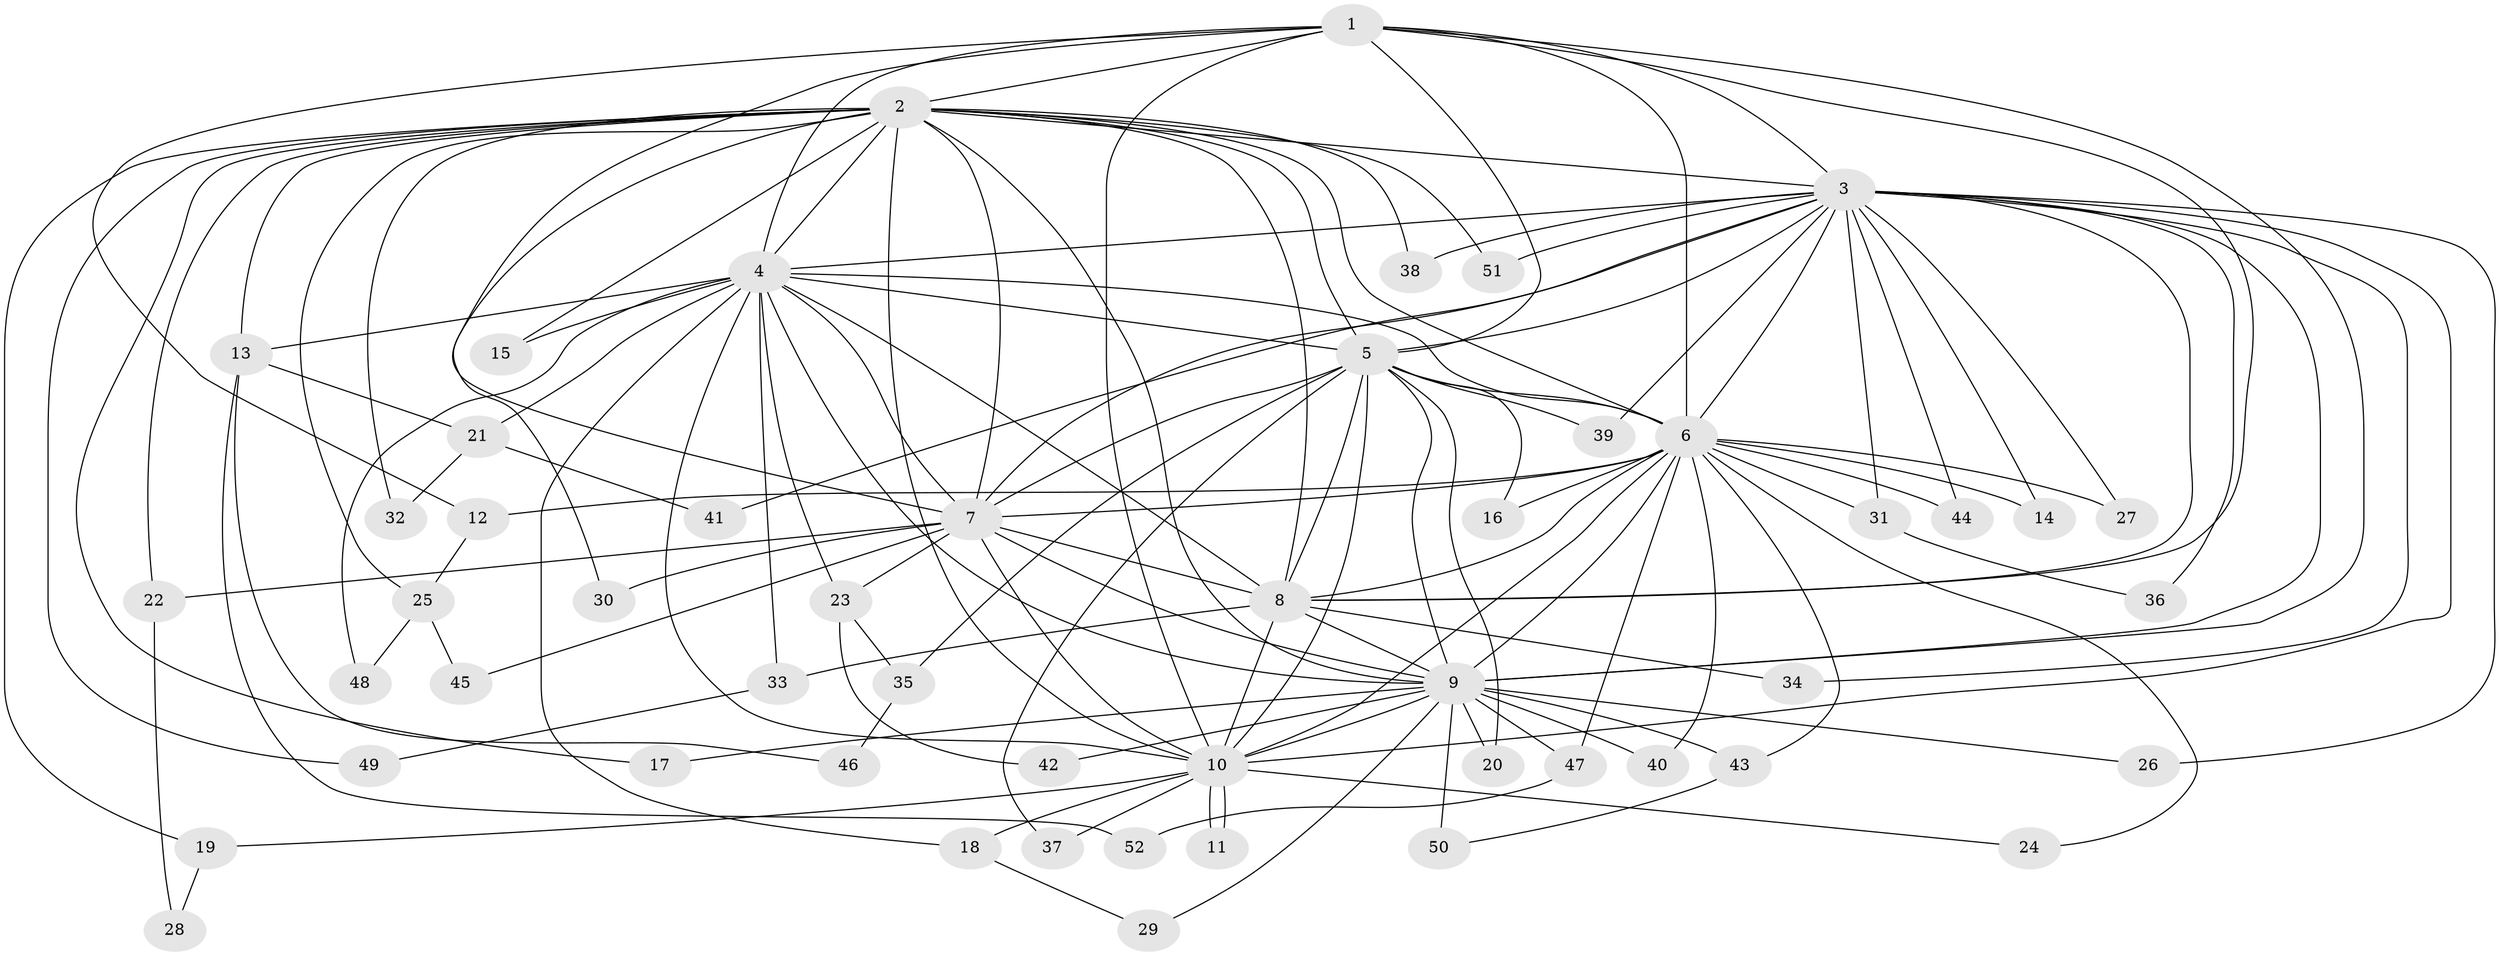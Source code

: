 // Generated by graph-tools (version 1.1) at 2025/35/03/09/25 02:35:14]
// undirected, 52 vertices, 129 edges
graph export_dot {
graph [start="1"]
  node [color=gray90,style=filled];
  1;
  2;
  3;
  4;
  5;
  6;
  7;
  8;
  9;
  10;
  11;
  12;
  13;
  14;
  15;
  16;
  17;
  18;
  19;
  20;
  21;
  22;
  23;
  24;
  25;
  26;
  27;
  28;
  29;
  30;
  31;
  32;
  33;
  34;
  35;
  36;
  37;
  38;
  39;
  40;
  41;
  42;
  43;
  44;
  45;
  46;
  47;
  48;
  49;
  50;
  51;
  52;
  1 -- 2;
  1 -- 3;
  1 -- 4;
  1 -- 5;
  1 -- 6;
  1 -- 7;
  1 -- 8;
  1 -- 9;
  1 -- 10;
  1 -- 12;
  2 -- 3;
  2 -- 4;
  2 -- 5;
  2 -- 6;
  2 -- 7;
  2 -- 8;
  2 -- 9;
  2 -- 10;
  2 -- 13;
  2 -- 15;
  2 -- 17;
  2 -- 19;
  2 -- 22;
  2 -- 25;
  2 -- 30;
  2 -- 32;
  2 -- 38;
  2 -- 49;
  2 -- 51;
  3 -- 4;
  3 -- 5;
  3 -- 6;
  3 -- 7;
  3 -- 8;
  3 -- 9;
  3 -- 10;
  3 -- 14;
  3 -- 26;
  3 -- 27;
  3 -- 31;
  3 -- 34;
  3 -- 36;
  3 -- 38;
  3 -- 39;
  3 -- 41;
  3 -- 44;
  3 -- 51;
  4 -- 5;
  4 -- 6;
  4 -- 7;
  4 -- 8;
  4 -- 9;
  4 -- 10;
  4 -- 13;
  4 -- 15;
  4 -- 18;
  4 -- 21;
  4 -- 23;
  4 -- 33;
  4 -- 48;
  5 -- 6;
  5 -- 7;
  5 -- 8;
  5 -- 9;
  5 -- 10;
  5 -- 16;
  5 -- 20;
  5 -- 35;
  5 -- 37;
  5 -- 39;
  6 -- 7;
  6 -- 8;
  6 -- 9;
  6 -- 10;
  6 -- 12;
  6 -- 14;
  6 -- 16;
  6 -- 24;
  6 -- 27;
  6 -- 31;
  6 -- 40;
  6 -- 43;
  6 -- 44;
  6 -- 47;
  7 -- 8;
  7 -- 9;
  7 -- 10;
  7 -- 22;
  7 -- 23;
  7 -- 30;
  7 -- 45;
  8 -- 9;
  8 -- 10;
  8 -- 33;
  8 -- 34;
  9 -- 10;
  9 -- 17;
  9 -- 20;
  9 -- 26;
  9 -- 29;
  9 -- 40;
  9 -- 42;
  9 -- 43;
  9 -- 47;
  9 -- 50;
  10 -- 11;
  10 -- 11;
  10 -- 18;
  10 -- 19;
  10 -- 24;
  10 -- 37;
  12 -- 25;
  13 -- 21;
  13 -- 46;
  13 -- 52;
  18 -- 29;
  19 -- 28;
  21 -- 32;
  21 -- 41;
  22 -- 28;
  23 -- 35;
  23 -- 42;
  25 -- 45;
  25 -- 48;
  31 -- 36;
  33 -- 49;
  35 -- 46;
  43 -- 50;
  47 -- 52;
}
